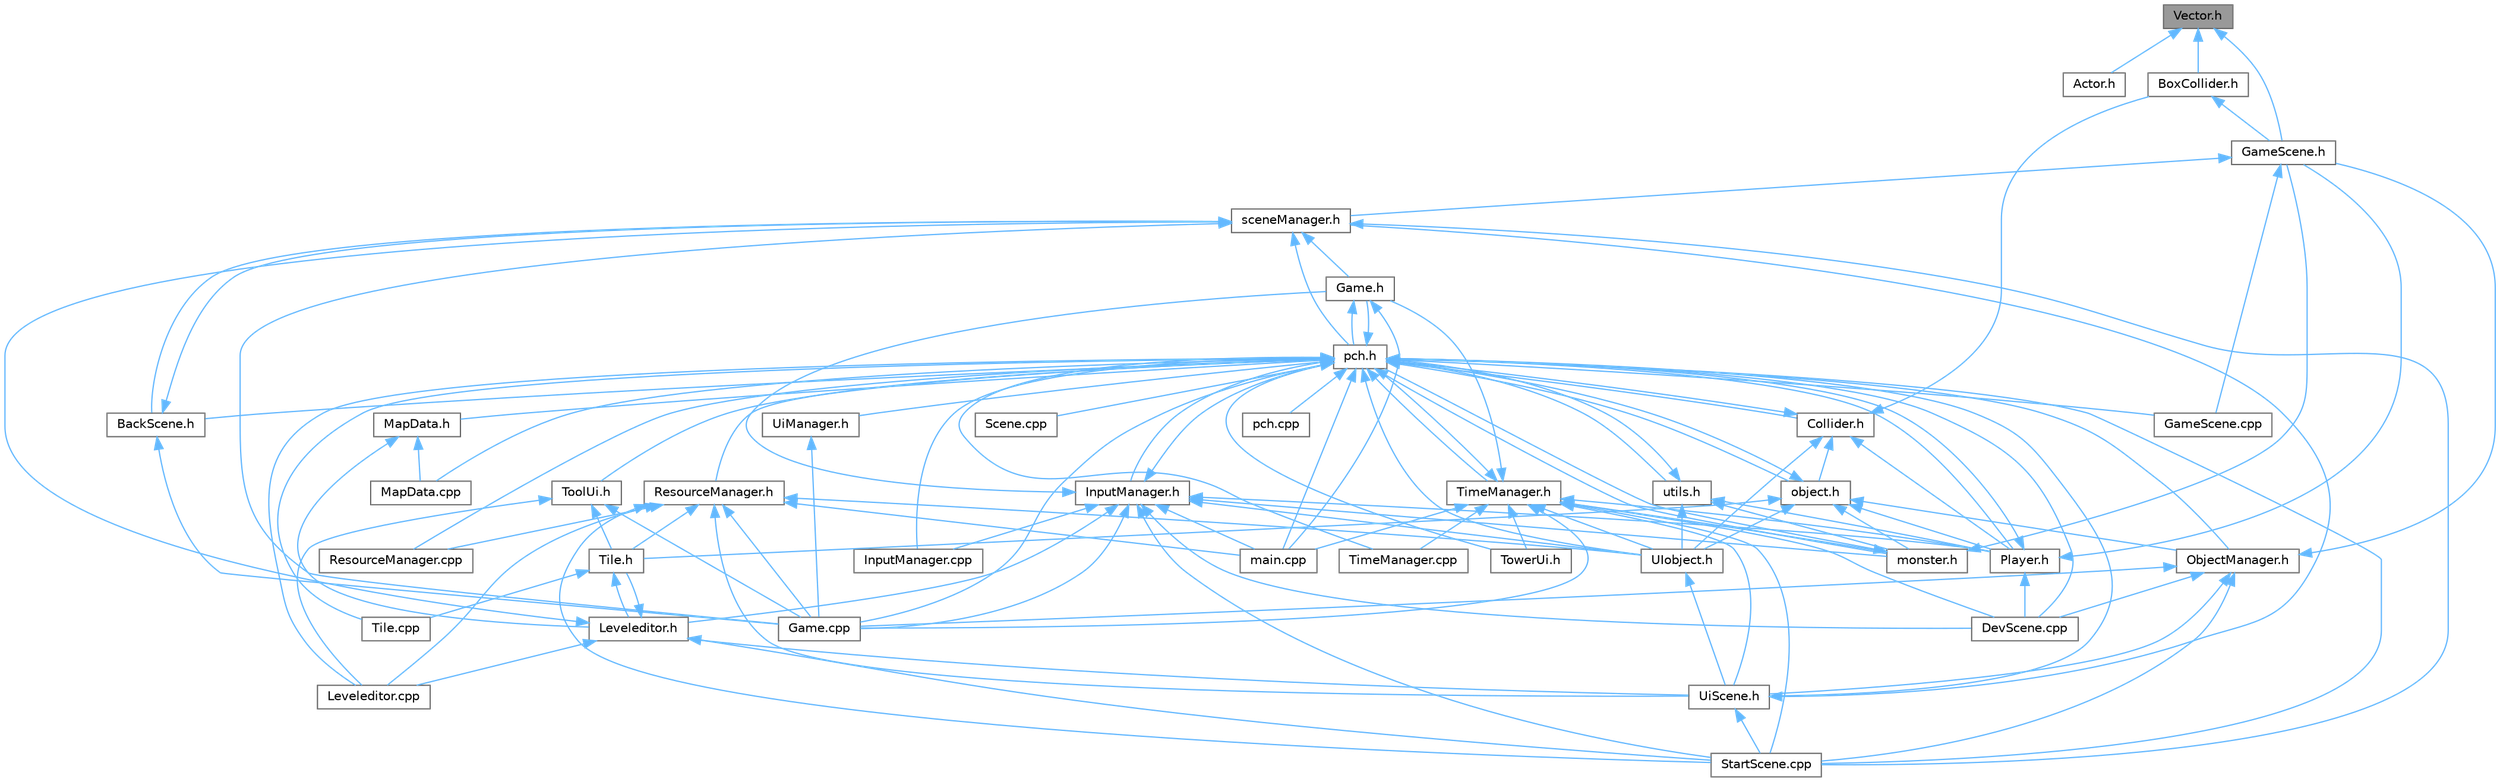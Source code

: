 digraph "Vector.h"
{
 // LATEX_PDF_SIZE
  bgcolor="transparent";
  edge [fontname=Helvetica,fontsize=10,labelfontname=Helvetica,labelfontsize=10];
  node [fontname=Helvetica,fontsize=10,shape=box,height=0.2,width=0.4];
  Node1 [id="Node000001",label="Vector.h",height=0.2,width=0.4,color="gray40", fillcolor="grey60", style="filled", fontcolor="black",tooltip=" "];
  Node1 -> Node2 [id="edge1_Node000001_Node000002",dir="back",color="steelblue1",style="solid",tooltip=" "];
  Node2 [id="Node000002",label="Actor.h",height=0.2,width=0.4,color="grey40", fillcolor="white", style="filled",URL="$_actor_8h.html",tooltip=" "];
  Node1 -> Node3 [id="edge2_Node000001_Node000003",dir="back",color="steelblue1",style="solid",tooltip=" "];
  Node3 [id="Node000003",label="BoxCollider.h",height=0.2,width=0.4,color="grey40", fillcolor="white", style="filled",URL="$_box_collider_8h.html",tooltip=" "];
  Node3 -> Node4 [id="edge3_Node000003_Node000004",dir="back",color="steelblue1",style="solid",tooltip=" "];
  Node4 [id="Node000004",label="GameScene.h",height=0.2,width=0.4,color="grey40", fillcolor="white", style="filled",URL="$_game_scene_8h.html",tooltip=" "];
  Node4 -> Node5 [id="edge4_Node000004_Node000005",dir="back",color="steelblue1",style="solid",tooltip=" "];
  Node5 [id="Node000005",label="GameScene.cpp",height=0.2,width=0.4,color="grey40", fillcolor="white", style="filled",URL="$_game_scene_8cpp.html",tooltip=" "];
  Node4 -> Node6 [id="edge5_Node000004_Node000006",dir="back",color="steelblue1",style="solid",tooltip=" "];
  Node6 [id="Node000006",label="sceneManager.h",height=0.2,width=0.4,color="grey40", fillcolor="white", style="filled",URL="$scene_manager_8h.html",tooltip=" "];
  Node6 -> Node7 [id="edge6_Node000006_Node000007",dir="back",color="steelblue1",style="solid",tooltip=" "];
  Node7 [id="Node000007",label="BackScene.h",height=0.2,width=0.4,color="grey40", fillcolor="white", style="filled",URL="$_back_scene_8h.html",tooltip=" "];
  Node7 -> Node8 [id="edge7_Node000007_Node000008",dir="back",color="steelblue1",style="solid",tooltip=" "];
  Node8 [id="Node000008",label="Game.cpp",height=0.2,width=0.4,color="grey40", fillcolor="white", style="filled",URL="$_game_8cpp.html",tooltip=" "];
  Node7 -> Node6 [id="edge8_Node000007_Node000006",dir="back",color="steelblue1",style="solid",tooltip=" "];
  Node6 -> Node8 [id="edge9_Node000006_Node000008",dir="back",color="steelblue1",style="solid",tooltip=" "];
  Node6 -> Node9 [id="edge10_Node000006_Node000009",dir="back",color="steelblue1",style="solid",tooltip=" "];
  Node9 [id="Node000009",label="Game.h",height=0.2,width=0.4,color="grey40", fillcolor="white", style="filled",URL="$_game_8h.html",tooltip=" "];
  Node9 -> Node10 [id="edge11_Node000009_Node000010",dir="back",color="steelblue1",style="solid",tooltip=" "];
  Node10 [id="Node000010",label="main.cpp",height=0.2,width=0.4,color="grey40", fillcolor="white", style="filled",URL="$main_8cpp.html",tooltip=" "];
  Node9 -> Node11 [id="edge12_Node000009_Node000011",dir="back",color="steelblue1",style="solid",tooltip=" "];
  Node11 [id="Node000011",label="pch.h",height=0.2,width=0.4,color="grey40", fillcolor="white", style="filled",URL="$pch_8h.html",tooltip=" "];
  Node11 -> Node7 [id="edge13_Node000011_Node000007",dir="back",color="steelblue1",style="solid",tooltip=" "];
  Node11 -> Node12 [id="edge14_Node000011_Node000012",dir="back",color="steelblue1",style="solid",tooltip=" "];
  Node12 [id="Node000012",label="Collider.h",height=0.2,width=0.4,color="grey40", fillcolor="white", style="filled",URL="$_collider_8h.html",tooltip=" "];
  Node12 -> Node3 [id="edge15_Node000012_Node000003",dir="back",color="steelblue1",style="solid",tooltip=" "];
  Node12 -> Node13 [id="edge16_Node000012_Node000013",dir="back",color="steelblue1",style="solid",tooltip=" "];
  Node13 [id="Node000013",label="Player.h",height=0.2,width=0.4,color="grey40", fillcolor="white", style="filled",URL="$_player_8h.html",tooltip=" "];
  Node13 -> Node14 [id="edge17_Node000013_Node000014",dir="back",color="steelblue1",style="solid",tooltip=" "];
  Node14 [id="Node000014",label="DevScene.cpp",height=0.2,width=0.4,color="grey40", fillcolor="white", style="filled",URL="$_dev_scene_8cpp.html",tooltip=" "];
  Node13 -> Node4 [id="edge18_Node000013_Node000004",dir="back",color="steelblue1",style="solid",tooltip=" "];
  Node13 -> Node11 [id="edge19_Node000013_Node000011",dir="back",color="steelblue1",style="solid",tooltip=" "];
  Node12 -> Node15 [id="edge20_Node000012_Node000015",dir="back",color="steelblue1",style="solid",tooltip=" "];
  Node15 [id="Node000015",label="UIobject.h",height=0.2,width=0.4,color="grey40", fillcolor="white", style="filled",URL="$_u_iobject_8h.html",tooltip=" "];
  Node15 -> Node16 [id="edge21_Node000015_Node000016",dir="back",color="steelblue1",style="solid",tooltip=" "];
  Node16 [id="Node000016",label="UiScene.h",height=0.2,width=0.4,color="grey40", fillcolor="white", style="filled",URL="$_ui_scene_8h.html",tooltip=" "];
  Node16 -> Node17 [id="edge22_Node000016_Node000017",dir="back",color="steelblue1",style="solid",tooltip=" "];
  Node17 [id="Node000017",label="StartScene.cpp",height=0.2,width=0.4,color="grey40", fillcolor="white", style="filled",URL="$_start_scene_8cpp.html",tooltip=" "];
  Node16 -> Node6 [id="edge23_Node000016_Node000006",dir="back",color="steelblue1",style="solid",tooltip=" "];
  Node12 -> Node18 [id="edge24_Node000012_Node000018",dir="back",color="steelblue1",style="solid",tooltip=" "];
  Node18 [id="Node000018",label="object.h",height=0.2,width=0.4,color="grey40", fillcolor="white", style="filled",URL="$object_8h.html",tooltip=" "];
  Node18 -> Node19 [id="edge25_Node000018_Node000019",dir="back",color="steelblue1",style="solid",tooltip=" "];
  Node19 [id="Node000019",label="ObjectManager.h",height=0.2,width=0.4,color="grey40", fillcolor="white", style="filled",URL="$_object_manager_8h.html",tooltip=" "];
  Node19 -> Node14 [id="edge26_Node000019_Node000014",dir="back",color="steelblue1",style="solid",tooltip=" "];
  Node19 -> Node8 [id="edge27_Node000019_Node000008",dir="back",color="steelblue1",style="solid",tooltip=" "];
  Node19 -> Node4 [id="edge28_Node000019_Node000004",dir="back",color="steelblue1",style="solid",tooltip=" "];
  Node19 -> Node17 [id="edge29_Node000019_Node000017",dir="back",color="steelblue1",style="solid",tooltip=" "];
  Node19 -> Node16 [id="edge30_Node000019_Node000016",dir="back",color="steelblue1",style="solid",tooltip=" "];
  Node18 -> Node13 [id="edge31_Node000018_Node000013",dir="back",color="steelblue1",style="solid",tooltip=" "];
  Node18 -> Node20 [id="edge32_Node000018_Node000020",dir="back",color="steelblue1",style="solid",tooltip=" "];
  Node20 [id="Node000020",label="Tile.h",height=0.2,width=0.4,color="grey40", fillcolor="white", style="filled",URL="$_tile_8h.html",tooltip=" "];
  Node20 -> Node21 [id="edge33_Node000020_Node000021",dir="back",color="steelblue1",style="solid",tooltip=" "];
  Node21 [id="Node000021",label="Leveleditor.h",height=0.2,width=0.4,color="grey40", fillcolor="white", style="filled",URL="$_leveleditor_8h.html",tooltip=" "];
  Node21 -> Node22 [id="edge34_Node000021_Node000022",dir="back",color="steelblue1",style="solid",tooltip=" "];
  Node22 [id="Node000022",label="Leveleditor.cpp",height=0.2,width=0.4,color="grey40", fillcolor="white", style="filled",URL="$_leveleditor_8cpp.html",tooltip=" "];
  Node21 -> Node17 [id="edge35_Node000021_Node000017",dir="back",color="steelblue1",style="solid",tooltip=" "];
  Node21 -> Node20 [id="edge36_Node000021_Node000020",dir="back",color="steelblue1",style="solid",tooltip=" "];
  Node21 -> Node16 [id="edge37_Node000021_Node000016",dir="back",color="steelblue1",style="solid",tooltip=" "];
  Node21 -> Node6 [id="edge38_Node000021_Node000006",dir="back",color="steelblue1",style="solid",tooltip=" "];
  Node20 -> Node23 [id="edge39_Node000020_Node000023",dir="back",color="steelblue1",style="solid",tooltip=" "];
  Node23 [id="Node000023",label="Tile.cpp",height=0.2,width=0.4,color="grey40", fillcolor="white", style="filled",URL="$_tile_8cpp.html",tooltip=" "];
  Node18 -> Node15 [id="edge40_Node000018_Node000015",dir="back",color="steelblue1",style="solid",tooltip=" "];
  Node18 -> Node24 [id="edge41_Node000018_Node000024",dir="back",color="steelblue1",style="solid",tooltip=" "];
  Node24 [id="Node000024",label="monster.h",height=0.2,width=0.4,color="grey40", fillcolor="white", style="filled",URL="$monster_8h.html",tooltip=" "];
  Node24 -> Node4 [id="edge42_Node000024_Node000004",dir="back",color="steelblue1",style="solid",tooltip=" "];
  Node24 -> Node11 [id="edge43_Node000024_Node000011",dir="back",color="steelblue1",style="solid",tooltip=" "];
  Node18 -> Node11 [id="edge44_Node000018_Node000011",dir="back",color="steelblue1",style="solid",tooltip=" "];
  Node12 -> Node11 [id="edge45_Node000012_Node000011",dir="back",color="steelblue1",style="solid",tooltip=" "];
  Node11 -> Node14 [id="edge46_Node000011_Node000014",dir="back",color="steelblue1",style="solid",tooltip=" "];
  Node11 -> Node8 [id="edge47_Node000011_Node000008",dir="back",color="steelblue1",style="solid",tooltip=" "];
  Node11 -> Node9 [id="edge48_Node000011_Node000009",dir="back",color="steelblue1",style="solid",tooltip=" "];
  Node11 -> Node5 [id="edge49_Node000011_Node000005",dir="back",color="steelblue1",style="solid",tooltip=" "];
  Node11 -> Node25 [id="edge50_Node000011_Node000025",dir="back",color="steelblue1",style="solid",tooltip=" "];
  Node25 [id="Node000025",label="InputManager.cpp",height=0.2,width=0.4,color="grey40", fillcolor="white", style="filled",URL="$_input_manager_8cpp.html",tooltip=" "];
  Node11 -> Node26 [id="edge51_Node000011_Node000026",dir="back",color="steelblue1",style="solid",tooltip=" "];
  Node26 [id="Node000026",label="InputManager.h",height=0.2,width=0.4,color="grey40", fillcolor="white", style="filled",URL="$_input_manager_8h.html",tooltip=" "];
  Node26 -> Node14 [id="edge52_Node000026_Node000014",dir="back",color="steelblue1",style="solid",tooltip=" "];
  Node26 -> Node8 [id="edge53_Node000026_Node000008",dir="back",color="steelblue1",style="solid",tooltip=" "];
  Node26 -> Node9 [id="edge54_Node000026_Node000009",dir="back",color="steelblue1",style="solid",tooltip=" "];
  Node26 -> Node25 [id="edge55_Node000026_Node000025",dir="back",color="steelblue1",style="solid",tooltip=" "];
  Node26 -> Node21 [id="edge56_Node000026_Node000021",dir="back",color="steelblue1",style="solid",tooltip=" "];
  Node26 -> Node13 [id="edge57_Node000026_Node000013",dir="back",color="steelblue1",style="solid",tooltip=" "];
  Node26 -> Node17 [id="edge58_Node000026_Node000017",dir="back",color="steelblue1",style="solid",tooltip=" "];
  Node26 -> Node15 [id="edge59_Node000026_Node000015",dir="back",color="steelblue1",style="solid",tooltip=" "];
  Node26 -> Node10 [id="edge60_Node000026_Node000010",dir="back",color="steelblue1",style="solid",tooltip=" "];
  Node26 -> Node24 [id="edge61_Node000026_Node000024",dir="back",color="steelblue1",style="solid",tooltip=" "];
  Node26 -> Node11 [id="edge62_Node000026_Node000011",dir="back",color="steelblue1",style="solid",tooltip=" "];
  Node11 -> Node22 [id="edge63_Node000011_Node000022",dir="back",color="steelblue1",style="solid",tooltip=" "];
  Node11 -> Node27 [id="edge64_Node000011_Node000027",dir="back",color="steelblue1",style="solid",tooltip=" "];
  Node27 [id="Node000027",label="MapData.cpp",height=0.2,width=0.4,color="grey40", fillcolor="white", style="filled",URL="$_map_data_8cpp.html",tooltip=" "];
  Node11 -> Node28 [id="edge65_Node000011_Node000028",dir="back",color="steelblue1",style="solid",tooltip=" "];
  Node28 [id="Node000028",label="MapData.h",height=0.2,width=0.4,color="grey40", fillcolor="white", style="filled",URL="$_map_data_8h.html",tooltip=" "];
  Node28 -> Node21 [id="edge66_Node000028_Node000021",dir="back",color="steelblue1",style="solid",tooltip=" "];
  Node28 -> Node27 [id="edge67_Node000028_Node000027",dir="back",color="steelblue1",style="solid",tooltip=" "];
  Node11 -> Node19 [id="edge68_Node000011_Node000019",dir="back",color="steelblue1",style="solid",tooltip=" "];
  Node11 -> Node13 [id="edge69_Node000011_Node000013",dir="back",color="steelblue1",style="solid",tooltip=" "];
  Node11 -> Node29 [id="edge70_Node000011_Node000029",dir="back",color="steelblue1",style="solid",tooltip=" "];
  Node29 [id="Node000029",label="ResourceManager.cpp",height=0.2,width=0.4,color="grey40", fillcolor="white", style="filled",URL="$_resource_manager_8cpp.html",tooltip=" "];
  Node11 -> Node30 [id="edge71_Node000011_Node000030",dir="back",color="steelblue1",style="solid",tooltip=" "];
  Node30 [id="Node000030",label="ResourceManager.h",height=0.2,width=0.4,color="grey40", fillcolor="white", style="filled",URL="$_resource_manager_8h.html",tooltip=" "];
  Node30 -> Node8 [id="edge72_Node000030_Node000008",dir="back",color="steelblue1",style="solid",tooltip=" "];
  Node30 -> Node22 [id="edge73_Node000030_Node000022",dir="back",color="steelblue1",style="solid",tooltip=" "];
  Node30 -> Node29 [id="edge74_Node000030_Node000029",dir="back",color="steelblue1",style="solid",tooltip=" "];
  Node30 -> Node17 [id="edge75_Node000030_Node000017",dir="back",color="steelblue1",style="solid",tooltip=" "];
  Node30 -> Node20 [id="edge76_Node000030_Node000020",dir="back",color="steelblue1",style="solid",tooltip=" "];
  Node30 -> Node15 [id="edge77_Node000030_Node000015",dir="back",color="steelblue1",style="solid",tooltip=" "];
  Node30 -> Node16 [id="edge78_Node000030_Node000016",dir="back",color="steelblue1",style="solid",tooltip=" "];
  Node30 -> Node10 [id="edge79_Node000030_Node000010",dir="back",color="steelblue1",style="solid",tooltip=" "];
  Node11 -> Node31 [id="edge80_Node000011_Node000031",dir="back",color="steelblue1",style="solid",tooltip=" "];
  Node31 [id="Node000031",label="Scene.cpp",height=0.2,width=0.4,color="grey40", fillcolor="white", style="filled",URL="$_scene_8cpp.html",tooltip=" "];
  Node11 -> Node17 [id="edge81_Node000011_Node000017",dir="back",color="steelblue1",style="solid",tooltip=" "];
  Node11 -> Node23 [id="edge82_Node000011_Node000023",dir="back",color="steelblue1",style="solid",tooltip=" "];
  Node11 -> Node32 [id="edge83_Node000011_Node000032",dir="back",color="steelblue1",style="solid",tooltip=" "];
  Node32 [id="Node000032",label="TimeManager.cpp",height=0.2,width=0.4,color="grey40", fillcolor="white", style="filled",URL="$_time_manager_8cpp.html",tooltip=" "];
  Node11 -> Node33 [id="edge84_Node000011_Node000033",dir="back",color="steelblue1",style="solid",tooltip=" "];
  Node33 [id="Node000033",label="TimeManager.h",height=0.2,width=0.4,color="grey40", fillcolor="white", style="filled",URL="$_time_manager_8h.html",tooltip=" "];
  Node33 -> Node14 [id="edge85_Node000033_Node000014",dir="back",color="steelblue1",style="solid",tooltip=" "];
  Node33 -> Node8 [id="edge86_Node000033_Node000008",dir="back",color="steelblue1",style="solid",tooltip=" "];
  Node33 -> Node9 [id="edge87_Node000033_Node000009",dir="back",color="steelblue1",style="solid",tooltip=" "];
  Node33 -> Node13 [id="edge88_Node000033_Node000013",dir="back",color="steelblue1",style="solid",tooltip=" "];
  Node33 -> Node17 [id="edge89_Node000033_Node000017",dir="back",color="steelblue1",style="solid",tooltip=" "];
  Node33 -> Node32 [id="edge90_Node000033_Node000032",dir="back",color="steelblue1",style="solid",tooltip=" "];
  Node33 -> Node34 [id="edge91_Node000033_Node000034",dir="back",color="steelblue1",style="solid",tooltip=" "];
  Node34 [id="Node000034",label="TowerUi.h",height=0.2,width=0.4,color="grey40", fillcolor="white", style="filled",URL="$_tower_ui_8h.html",tooltip=" "];
  Node33 -> Node15 [id="edge92_Node000033_Node000015",dir="back",color="steelblue1",style="solid",tooltip=" "];
  Node33 -> Node16 [id="edge93_Node000033_Node000016",dir="back",color="steelblue1",style="solid",tooltip=" "];
  Node33 -> Node10 [id="edge94_Node000033_Node000010",dir="back",color="steelblue1",style="solid",tooltip=" "];
  Node33 -> Node24 [id="edge95_Node000033_Node000024",dir="back",color="steelblue1",style="solid",tooltip=" "];
  Node33 -> Node11 [id="edge96_Node000033_Node000011",dir="back",color="steelblue1",style="solid",tooltip=" "];
  Node11 -> Node35 [id="edge97_Node000011_Node000035",dir="back",color="steelblue1",style="solid",tooltip=" "];
  Node35 [id="Node000035",label="ToolUi.h",height=0.2,width=0.4,color="grey40", fillcolor="white", style="filled",URL="$_tool_ui_8h.html",tooltip=" "];
  Node35 -> Node8 [id="edge98_Node000035_Node000008",dir="back",color="steelblue1",style="solid",tooltip=" "];
  Node35 -> Node22 [id="edge99_Node000035_Node000022",dir="back",color="steelblue1",style="solid",tooltip=" "];
  Node35 -> Node20 [id="edge100_Node000035_Node000020",dir="back",color="steelblue1",style="solid",tooltip=" "];
  Node11 -> Node34 [id="edge101_Node000011_Node000034",dir="back",color="steelblue1",style="solid",tooltip=" "];
  Node11 -> Node15 [id="edge102_Node000011_Node000015",dir="back",color="steelblue1",style="solid",tooltip=" "];
  Node11 -> Node36 [id="edge103_Node000011_Node000036",dir="back",color="steelblue1",style="solid",tooltip=" "];
  Node36 [id="Node000036",label="UiManager.h",height=0.2,width=0.4,color="grey40", fillcolor="white", style="filled",URL="$_ui_manager_8h.html",tooltip=" "];
  Node36 -> Node8 [id="edge104_Node000036_Node000008",dir="back",color="steelblue1",style="solid",tooltip=" "];
  Node11 -> Node16 [id="edge105_Node000011_Node000016",dir="back",color="steelblue1",style="solid",tooltip=" "];
  Node11 -> Node10 [id="edge106_Node000011_Node000010",dir="back",color="steelblue1",style="solid",tooltip=" "];
  Node11 -> Node24 [id="edge107_Node000011_Node000024",dir="back",color="steelblue1",style="solid",tooltip=" "];
  Node11 -> Node18 [id="edge108_Node000011_Node000018",dir="back",color="steelblue1",style="solid",tooltip=" "];
  Node11 -> Node37 [id="edge109_Node000011_Node000037",dir="back",color="steelblue1",style="solid",tooltip=" "];
  Node37 [id="Node000037",label="pch.cpp",height=0.2,width=0.4,color="grey40", fillcolor="white", style="filled",URL="$pch_8cpp.html",tooltip=" "];
  Node11 -> Node38 [id="edge110_Node000011_Node000038",dir="back",color="steelblue1",style="solid",tooltip=" "];
  Node38 [id="Node000038",label="utils.h",height=0.2,width=0.4,color="grey40", fillcolor="white", style="filled",URL="$utils_8h.html",tooltip=" "];
  Node38 -> Node13 [id="edge111_Node000038_Node000013",dir="back",color="steelblue1",style="solid",tooltip=" "];
  Node38 -> Node15 [id="edge112_Node000038_Node000015",dir="back",color="steelblue1",style="solid",tooltip=" "];
  Node38 -> Node24 [id="edge113_Node000038_Node000024",dir="back",color="steelblue1",style="solid",tooltip=" "];
  Node38 -> Node11 [id="edge114_Node000038_Node000011",dir="back",color="steelblue1",style="solid",tooltip=" "];
  Node6 -> Node17 [id="edge115_Node000006_Node000017",dir="back",color="steelblue1",style="solid",tooltip=" "];
  Node6 -> Node11 [id="edge116_Node000006_Node000011",dir="back",color="steelblue1",style="solid",tooltip=" "];
  Node1 -> Node4 [id="edge117_Node000001_Node000004",dir="back",color="steelblue1",style="solid",tooltip=" "];
}
